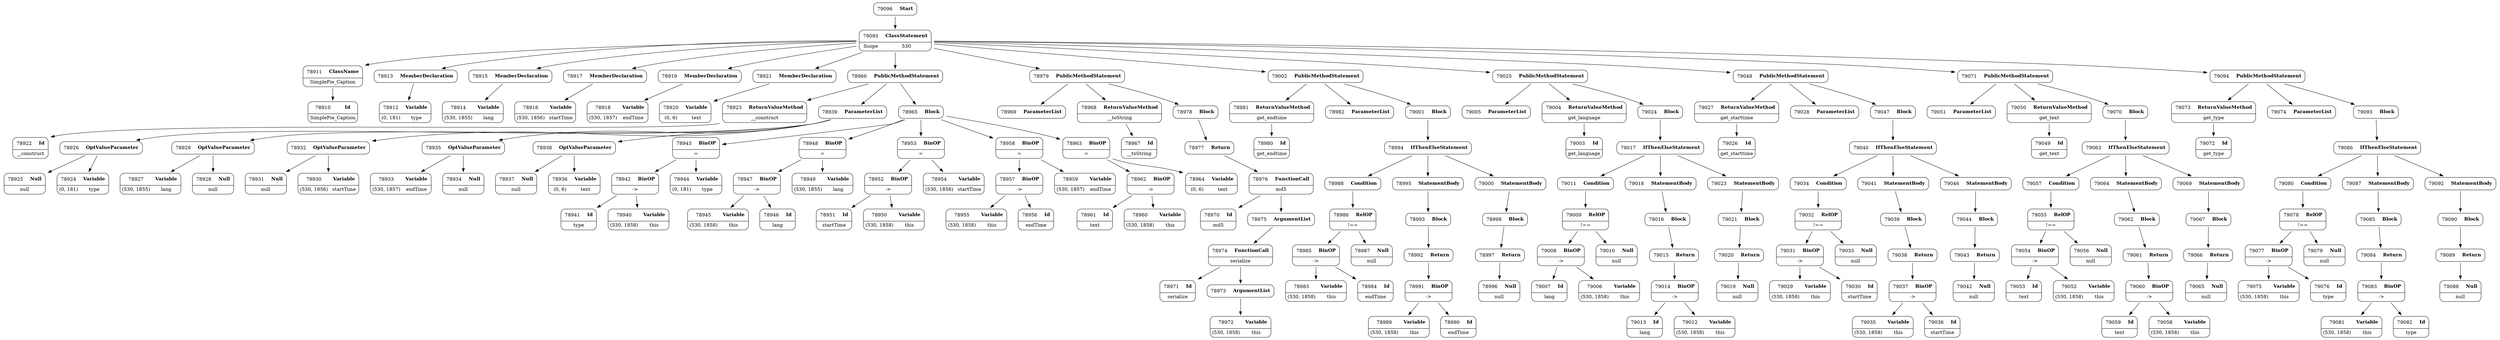 digraph ast {
node [shape=none];
78911 [label=<<TABLE border='1' cellspacing='0' cellpadding='10' style='rounded' ><TR><TD border='0'>78911</TD><TD border='0'><B>ClassName</B></TD></TR><HR/><TR><TD border='0' cellpadding='5' colspan='2'>SimplePie_Caption</TD></TR></TABLE>>];
78911 -> 78910 [weight=2];
78910 [label=<<TABLE border='1' cellspacing='0' cellpadding='10' style='rounded' ><TR><TD border='0'>78910</TD><TD border='0'><B>Id</B></TD></TR><HR/><TR><TD border='0' cellpadding='5' colspan='2'>SimplePie_Caption</TD></TR></TABLE>>];
78913 [label=<<TABLE border='1' cellspacing='0' cellpadding='10' style='rounded' ><TR><TD border='0'>78913</TD><TD border='0'><B>MemberDeclaration</B></TD></TR></TABLE>>];
78913 -> 78912 [weight=2];
78912 [label=<<TABLE border='1' cellspacing='0' cellpadding='10' style='rounded' ><TR><TD border='0'>78912</TD><TD border='0'><B>Variable</B></TD></TR><HR/><TR><TD border='0' cellpadding='5'>(0, 181)</TD><TD border='0' cellpadding='5'>type</TD></TR></TABLE>>];
78915 [label=<<TABLE border='1' cellspacing='0' cellpadding='10' style='rounded' ><TR><TD border='0'>78915</TD><TD border='0'><B>MemberDeclaration</B></TD></TR></TABLE>>];
78915 -> 78914 [weight=2];
78914 [label=<<TABLE border='1' cellspacing='0' cellpadding='10' style='rounded' ><TR><TD border='0'>78914</TD><TD border='0'><B>Variable</B></TD></TR><HR/><TR><TD border='0' cellpadding='5'>(530, 1855)</TD><TD border='0' cellpadding='5'>lang</TD></TR></TABLE>>];
78917 [label=<<TABLE border='1' cellspacing='0' cellpadding='10' style='rounded' ><TR><TD border='0'>78917</TD><TD border='0'><B>MemberDeclaration</B></TD></TR></TABLE>>];
78917 -> 78916 [weight=2];
78916 [label=<<TABLE border='1' cellspacing='0' cellpadding='10' style='rounded' ><TR><TD border='0'>78916</TD><TD border='0'><B>Variable</B></TD></TR><HR/><TR><TD border='0' cellpadding='5'>(530, 1856)</TD><TD border='0' cellpadding='5'>startTime</TD></TR></TABLE>>];
78919 [label=<<TABLE border='1' cellspacing='0' cellpadding='10' style='rounded' ><TR><TD border='0'>78919</TD><TD border='0'><B>MemberDeclaration</B></TD></TR></TABLE>>];
78919 -> 78918 [weight=2];
78918 [label=<<TABLE border='1' cellspacing='0' cellpadding='10' style='rounded' ><TR><TD border='0'>78918</TD><TD border='0'><B>Variable</B></TD></TR><HR/><TR><TD border='0' cellpadding='5'>(530, 1857)</TD><TD border='0' cellpadding='5'>endTime</TD></TR></TABLE>>];
78921 [label=<<TABLE border='1' cellspacing='0' cellpadding='10' style='rounded' ><TR><TD border='0'>78921</TD><TD border='0'><B>MemberDeclaration</B></TD></TR></TABLE>>];
78921 -> 78920 [weight=2];
78920 [label=<<TABLE border='1' cellspacing='0' cellpadding='10' style='rounded' ><TR><TD border='0'>78920</TD><TD border='0'><B>Variable</B></TD></TR><HR/><TR><TD border='0' cellpadding='5'>(0, 6)</TD><TD border='0' cellpadding='5'>text</TD></TR></TABLE>>];
78923 [label=<<TABLE border='1' cellspacing='0' cellpadding='10' style='rounded' ><TR><TD border='0'>78923</TD><TD border='0'><B>ReturnValueMethod</B></TD></TR><HR/><TR><TD border='0' cellpadding='5' colspan='2'>__construct</TD></TR></TABLE>>];
78923 -> 78922 [weight=2];
78922 [label=<<TABLE border='1' cellspacing='0' cellpadding='10' style='rounded' ><TR><TD border='0'>78922</TD><TD border='0'><B>Id</B></TD></TR><HR/><TR><TD border='0' cellpadding='5' colspan='2'>__construct</TD></TR></TABLE>>];
78925 [label=<<TABLE border='1' cellspacing='0' cellpadding='10' style='rounded' ><TR><TD border='0'>78925</TD><TD border='0'><B>Null</B></TD></TR><HR/><TR><TD border='0' cellpadding='5' colspan='2'>null</TD></TR></TABLE>>];
78924 [label=<<TABLE border='1' cellspacing='0' cellpadding='10' style='rounded' ><TR><TD border='0'>78924</TD><TD border='0'><B>Variable</B></TD></TR><HR/><TR><TD border='0' cellpadding='5'>(0, 181)</TD><TD border='0' cellpadding='5'>type</TD></TR></TABLE>>];
78927 [label=<<TABLE border='1' cellspacing='0' cellpadding='10' style='rounded' ><TR><TD border='0'>78927</TD><TD border='0'><B>Variable</B></TD></TR><HR/><TR><TD border='0' cellpadding='5'>(530, 1855)</TD><TD border='0' cellpadding='5'>lang</TD></TR></TABLE>>];
78926 [label=<<TABLE border='1' cellspacing='0' cellpadding='10' style='rounded' ><TR><TD border='0'>78926</TD><TD border='0'><B>OptValueParameter</B></TD></TR></TABLE>>];
78926 -> 78924 [weight=2];
78926 -> 78925 [weight=2];
78929 [label=<<TABLE border='1' cellspacing='0' cellpadding='10' style='rounded' ><TR><TD border='0'>78929</TD><TD border='0'><B>OptValueParameter</B></TD></TR></TABLE>>];
78929 -> 78927 [weight=2];
78929 -> 78928 [weight=2];
78928 [label=<<TABLE border='1' cellspacing='0' cellpadding='10' style='rounded' ><TR><TD border='0'>78928</TD><TD border='0'><B>Null</B></TD></TR><HR/><TR><TD border='0' cellpadding='5' colspan='2'>null</TD></TR></TABLE>>];
78931 [label=<<TABLE border='1' cellspacing='0' cellpadding='10' style='rounded' ><TR><TD border='0'>78931</TD><TD border='0'><B>Null</B></TD></TR><HR/><TR><TD border='0' cellpadding='5' colspan='2'>null</TD></TR></TABLE>>];
78930 [label=<<TABLE border='1' cellspacing='0' cellpadding='10' style='rounded' ><TR><TD border='0'>78930</TD><TD border='0'><B>Variable</B></TD></TR><HR/><TR><TD border='0' cellpadding='5'>(530, 1856)</TD><TD border='0' cellpadding='5'>startTime</TD></TR></TABLE>>];
78933 [label=<<TABLE border='1' cellspacing='0' cellpadding='10' style='rounded' ><TR><TD border='0'>78933</TD><TD border='0'><B>Variable</B></TD></TR><HR/><TR><TD border='0' cellpadding='5'>(530, 1857)</TD><TD border='0' cellpadding='5'>endTime</TD></TR></TABLE>>];
78932 [label=<<TABLE border='1' cellspacing='0' cellpadding='10' style='rounded' ><TR><TD border='0'>78932</TD><TD border='0'><B>OptValueParameter</B></TD></TR></TABLE>>];
78932 -> 78930 [weight=2];
78932 -> 78931 [weight=2];
78935 [label=<<TABLE border='1' cellspacing='0' cellpadding='10' style='rounded' ><TR><TD border='0'>78935</TD><TD border='0'><B>OptValueParameter</B></TD></TR></TABLE>>];
78935 -> 78933 [weight=2];
78935 -> 78934 [weight=2];
78934 [label=<<TABLE border='1' cellspacing='0' cellpadding='10' style='rounded' ><TR><TD border='0'>78934</TD><TD border='0'><B>Null</B></TD></TR><HR/><TR><TD border='0' cellpadding='5' colspan='2'>null</TD></TR></TABLE>>];
78937 [label=<<TABLE border='1' cellspacing='0' cellpadding='10' style='rounded' ><TR><TD border='0'>78937</TD><TD border='0'><B>Null</B></TD></TR><HR/><TR><TD border='0' cellpadding='5' colspan='2'>null</TD></TR></TABLE>>];
78936 [label=<<TABLE border='1' cellspacing='0' cellpadding='10' style='rounded' ><TR><TD border='0'>78936</TD><TD border='0'><B>Variable</B></TD></TR><HR/><TR><TD border='0' cellpadding='5'>(0, 6)</TD><TD border='0' cellpadding='5'>text</TD></TR></TABLE>>];
78939 [label=<<TABLE border='1' cellspacing='0' cellpadding='10' style='rounded' ><TR><TD border='0'>78939</TD><TD border='0'><B>ParameterList</B></TD></TR></TABLE>>];
78939 -> 78926 [weight=2];
78939 -> 78929 [weight=2];
78939 -> 78932 [weight=2];
78939 -> 78935 [weight=2];
78939 -> 78938 [weight=2];
78938 [label=<<TABLE border='1' cellspacing='0' cellpadding='10' style='rounded' ><TR><TD border='0'>78938</TD><TD border='0'><B>OptValueParameter</B></TD></TR></TABLE>>];
78938 -> 78936 [weight=2];
78938 -> 78937 [weight=2];
78941 [label=<<TABLE border='1' cellspacing='0' cellpadding='10' style='rounded' ><TR><TD border='0'>78941</TD><TD border='0'><B>Id</B></TD></TR><HR/><TR><TD border='0' cellpadding='5' colspan='2'>type</TD></TR></TABLE>>];
78940 [label=<<TABLE border='1' cellspacing='0' cellpadding='10' style='rounded' ><TR><TD border='0'>78940</TD><TD border='0'><B>Variable</B></TD></TR><HR/><TR><TD border='0' cellpadding='5'>(530, 1858)</TD><TD border='0' cellpadding='5'>this</TD></TR></TABLE>>];
78943 [label=<<TABLE border='1' cellspacing='0' cellpadding='10' style='rounded' ><TR><TD border='0'>78943</TD><TD border='0'><B>BinOP</B></TD></TR><HR/><TR><TD border='0' cellpadding='5' colspan='2'>=</TD></TR></TABLE>>];
78943 -> 78942 [weight=2];
78943 -> 78944 [weight=2];
78942 [label=<<TABLE border='1' cellspacing='0' cellpadding='10' style='rounded' ><TR><TD border='0'>78942</TD><TD border='0'><B>BinOP</B></TD></TR><HR/><TR><TD border='0' cellpadding='5' colspan='2'>-&gt;</TD></TR></TABLE>>];
78942 -> 78940 [weight=2];
78942 -> 78941 [weight=2];
78945 [label=<<TABLE border='1' cellspacing='0' cellpadding='10' style='rounded' ><TR><TD border='0'>78945</TD><TD border='0'><B>Variable</B></TD></TR><HR/><TR><TD border='0' cellpadding='5'>(530, 1858)</TD><TD border='0' cellpadding='5'>this</TD></TR></TABLE>>];
78944 [label=<<TABLE border='1' cellspacing='0' cellpadding='10' style='rounded' ><TR><TD border='0'>78944</TD><TD border='0'><B>Variable</B></TD></TR><HR/><TR><TD border='0' cellpadding='5'>(0, 181)</TD><TD border='0' cellpadding='5'>type</TD></TR></TABLE>>];
78947 [label=<<TABLE border='1' cellspacing='0' cellpadding='10' style='rounded' ><TR><TD border='0'>78947</TD><TD border='0'><B>BinOP</B></TD></TR><HR/><TR><TD border='0' cellpadding='5' colspan='2'>-&gt;</TD></TR></TABLE>>];
78947 -> 78945 [weight=2];
78947 -> 78946 [weight=2];
78946 [label=<<TABLE border='1' cellspacing='0' cellpadding='10' style='rounded' ><TR><TD border='0'>78946</TD><TD border='0'><B>Id</B></TD></TR><HR/><TR><TD border='0' cellpadding='5' colspan='2'>lang</TD></TR></TABLE>>];
78949 [label=<<TABLE border='1' cellspacing='0' cellpadding='10' style='rounded' ><TR><TD border='0'>78949</TD><TD border='0'><B>Variable</B></TD></TR><HR/><TR><TD border='0' cellpadding='5'>(530, 1855)</TD><TD border='0' cellpadding='5'>lang</TD></TR></TABLE>>];
78948 [label=<<TABLE border='1' cellspacing='0' cellpadding='10' style='rounded' ><TR><TD border='0'>78948</TD><TD border='0'><B>BinOP</B></TD></TR><HR/><TR><TD border='0' cellpadding='5' colspan='2'>=</TD></TR></TABLE>>];
78948 -> 78947 [weight=2];
78948 -> 78949 [weight=2];
78951 [label=<<TABLE border='1' cellspacing='0' cellpadding='10' style='rounded' ><TR><TD border='0'>78951</TD><TD border='0'><B>Id</B></TD></TR><HR/><TR><TD border='0' cellpadding='5' colspan='2'>startTime</TD></TR></TABLE>>];
78950 [label=<<TABLE border='1' cellspacing='0' cellpadding='10' style='rounded' ><TR><TD border='0'>78950</TD><TD border='0'><B>Variable</B></TD></TR><HR/><TR><TD border='0' cellpadding='5'>(530, 1858)</TD><TD border='0' cellpadding='5'>this</TD></TR></TABLE>>];
78953 [label=<<TABLE border='1' cellspacing='0' cellpadding='10' style='rounded' ><TR><TD border='0'>78953</TD><TD border='0'><B>BinOP</B></TD></TR><HR/><TR><TD border='0' cellpadding='5' colspan='2'>=</TD></TR></TABLE>>];
78953 -> 78952 [weight=2];
78953 -> 78954 [weight=2];
78952 [label=<<TABLE border='1' cellspacing='0' cellpadding='10' style='rounded' ><TR><TD border='0'>78952</TD><TD border='0'><B>BinOP</B></TD></TR><HR/><TR><TD border='0' cellpadding='5' colspan='2'>-&gt;</TD></TR></TABLE>>];
78952 -> 78950 [weight=2];
78952 -> 78951 [weight=2];
78955 [label=<<TABLE border='1' cellspacing='0' cellpadding='10' style='rounded' ><TR><TD border='0'>78955</TD><TD border='0'><B>Variable</B></TD></TR><HR/><TR><TD border='0' cellpadding='5'>(530, 1858)</TD><TD border='0' cellpadding='5'>this</TD></TR></TABLE>>];
78954 [label=<<TABLE border='1' cellspacing='0' cellpadding='10' style='rounded' ><TR><TD border='0'>78954</TD><TD border='0'><B>Variable</B></TD></TR><HR/><TR><TD border='0' cellpadding='5'>(530, 1856)</TD><TD border='0' cellpadding='5'>startTime</TD></TR></TABLE>>];
78957 [label=<<TABLE border='1' cellspacing='0' cellpadding='10' style='rounded' ><TR><TD border='0'>78957</TD><TD border='0'><B>BinOP</B></TD></TR><HR/><TR><TD border='0' cellpadding='5' colspan='2'>-&gt;</TD></TR></TABLE>>];
78957 -> 78955 [weight=2];
78957 -> 78956 [weight=2];
78956 [label=<<TABLE border='1' cellspacing='0' cellpadding='10' style='rounded' ><TR><TD border='0'>78956</TD><TD border='0'><B>Id</B></TD></TR><HR/><TR><TD border='0' cellpadding='5' colspan='2'>endTime</TD></TR></TABLE>>];
78959 [label=<<TABLE border='1' cellspacing='0' cellpadding='10' style='rounded' ><TR><TD border='0'>78959</TD><TD border='0'><B>Variable</B></TD></TR><HR/><TR><TD border='0' cellpadding='5'>(530, 1857)</TD><TD border='0' cellpadding='5'>endTime</TD></TR></TABLE>>];
78958 [label=<<TABLE border='1' cellspacing='0' cellpadding='10' style='rounded' ><TR><TD border='0'>78958</TD><TD border='0'><B>BinOP</B></TD></TR><HR/><TR><TD border='0' cellpadding='5' colspan='2'>=</TD></TR></TABLE>>];
78958 -> 78957 [weight=2];
78958 -> 78959 [weight=2];
78961 [label=<<TABLE border='1' cellspacing='0' cellpadding='10' style='rounded' ><TR><TD border='0'>78961</TD><TD border='0'><B>Id</B></TD></TR><HR/><TR><TD border='0' cellpadding='5' colspan='2'>text</TD></TR></TABLE>>];
78960 [label=<<TABLE border='1' cellspacing='0' cellpadding='10' style='rounded' ><TR><TD border='0'>78960</TD><TD border='0'><B>Variable</B></TD></TR><HR/><TR><TD border='0' cellpadding='5'>(530, 1858)</TD><TD border='0' cellpadding='5'>this</TD></TR></TABLE>>];
78963 [label=<<TABLE border='1' cellspacing='0' cellpadding='10' style='rounded' ><TR><TD border='0'>78963</TD><TD border='0'><B>BinOP</B></TD></TR><HR/><TR><TD border='0' cellpadding='5' colspan='2'>=</TD></TR></TABLE>>];
78963 -> 78962 [weight=2];
78963 -> 78964 [weight=2];
78962 [label=<<TABLE border='1' cellspacing='0' cellpadding='10' style='rounded' ><TR><TD border='0'>78962</TD><TD border='0'><B>BinOP</B></TD></TR><HR/><TR><TD border='0' cellpadding='5' colspan='2'>-&gt;</TD></TR></TABLE>>];
78962 -> 78960 [weight=2];
78962 -> 78961 [weight=2];
78965 [label=<<TABLE border='1' cellspacing='0' cellpadding='10' style='rounded' ><TR><TD border='0'>78965</TD><TD border='0'><B>Block</B></TD></TR></TABLE>>];
78965 -> 78943 [weight=2];
78965 -> 78948 [weight=2];
78965 -> 78953 [weight=2];
78965 -> 78958 [weight=2];
78965 -> 78963 [weight=2];
78964 [label=<<TABLE border='1' cellspacing='0' cellpadding='10' style='rounded' ><TR><TD border='0'>78964</TD><TD border='0'><B>Variable</B></TD></TR><HR/><TR><TD border='0' cellpadding='5'>(0, 6)</TD><TD border='0' cellpadding='5'>text</TD></TR></TABLE>>];
78967 [label=<<TABLE border='1' cellspacing='0' cellpadding='10' style='rounded' ><TR><TD border='0'>78967</TD><TD border='0'><B>Id</B></TD></TR><HR/><TR><TD border='0' cellpadding='5' colspan='2'>__toString</TD></TR></TABLE>>];
78966 [label=<<TABLE border='1' cellspacing='0' cellpadding='10' style='rounded' ><TR><TD border='0'>78966</TD><TD border='0'><B>PublicMethodStatement</B></TD></TR></TABLE>>];
78966 -> 78923 [weight=2];
78966 -> 78939 [weight=2];
78966 -> 78965 [weight=2];
78969 [label=<<TABLE border='1' cellspacing='0' cellpadding='10' style='rounded' ><TR><TD border='0'>78969</TD><TD border='0'><B>ParameterList</B></TD></TR></TABLE>>];
78968 [label=<<TABLE border='1' cellspacing='0' cellpadding='10' style='rounded' ><TR><TD border='0'>78968</TD><TD border='0'><B>ReturnValueMethod</B></TD></TR><HR/><TR><TD border='0' cellpadding='5' colspan='2'>__toString</TD></TR></TABLE>>];
78968 -> 78967 [weight=2];
78971 [label=<<TABLE border='1' cellspacing='0' cellpadding='10' style='rounded' ><TR><TD border='0'>78971</TD><TD border='0'><B>Id</B></TD></TR><HR/><TR><TD border='0' cellpadding='5' colspan='2'>serialize</TD></TR></TABLE>>];
78970 [label=<<TABLE border='1' cellspacing='0' cellpadding='10' style='rounded' ><TR><TD border='0'>78970</TD><TD border='0'><B>Id</B></TD></TR><HR/><TR><TD border='0' cellpadding='5' colspan='2'>md5</TD></TR></TABLE>>];
78973 [label=<<TABLE border='1' cellspacing='0' cellpadding='10' style='rounded' ><TR><TD border='0'>78973</TD><TD border='0'><B>ArgumentList</B></TD></TR></TABLE>>];
78973 -> 78972 [weight=2];
78972 [label=<<TABLE border='1' cellspacing='0' cellpadding='10' style='rounded' ><TR><TD border='0'>78972</TD><TD border='0'><B>Variable</B></TD></TR><HR/><TR><TD border='0' cellpadding='5'>(530, 1858)</TD><TD border='0' cellpadding='5'>this</TD></TR></TABLE>>];
78975 [label=<<TABLE border='1' cellspacing='0' cellpadding='10' style='rounded' ><TR><TD border='0'>78975</TD><TD border='0'><B>ArgumentList</B></TD></TR></TABLE>>];
78975 -> 78974 [weight=2];
78974 [label=<<TABLE border='1' cellspacing='0' cellpadding='10' style='rounded' ><TR><TD border='0'>78974</TD><TD border='0'><B>FunctionCall</B></TD></TR><HR/><TR><TD border='0' cellpadding='5' colspan='2'>serialize</TD></TR></TABLE>>];
78974 -> 78971 [weight=2];
78974 -> 78973 [weight=2];
78977 [label=<<TABLE border='1' cellspacing='0' cellpadding='10' style='rounded' ><TR><TD border='0'>78977</TD><TD border='0'><B>Return</B></TD></TR></TABLE>>];
78977 -> 78976 [weight=2];
78976 [label=<<TABLE border='1' cellspacing='0' cellpadding='10' style='rounded' ><TR><TD border='0'>78976</TD><TD border='0'><B>FunctionCall</B></TD></TR><HR/><TR><TD border='0' cellpadding='5' colspan='2'>md5</TD></TR></TABLE>>];
78976 -> 78970 [weight=2];
78976 -> 78975 [weight=2];
78979 [label=<<TABLE border='1' cellspacing='0' cellpadding='10' style='rounded' ><TR><TD border='0'>78979</TD><TD border='0'><B>PublicMethodStatement</B></TD></TR></TABLE>>];
78979 -> 78968 [weight=2];
78979 -> 78969 [weight=2];
78979 -> 78978 [weight=2];
78978 [label=<<TABLE border='1' cellspacing='0' cellpadding='10' style='rounded' ><TR><TD border='0'>78978</TD><TD border='0'><B>Block</B></TD></TR></TABLE>>];
78978 -> 78977 [weight=2];
78981 [label=<<TABLE border='1' cellspacing='0' cellpadding='10' style='rounded' ><TR><TD border='0'>78981</TD><TD border='0'><B>ReturnValueMethod</B></TD></TR><HR/><TR><TD border='0' cellpadding='5' colspan='2'>get_endtime</TD></TR></TABLE>>];
78981 -> 78980 [weight=2];
78980 [label=<<TABLE border='1' cellspacing='0' cellpadding='10' style='rounded' ><TR><TD border='0'>78980</TD><TD border='0'><B>Id</B></TD></TR><HR/><TR><TD border='0' cellpadding='5' colspan='2'>get_endtime</TD></TR></TABLE>>];
78983 [label=<<TABLE border='1' cellspacing='0' cellpadding='10' style='rounded' ><TR><TD border='0'>78983</TD><TD border='0'><B>Variable</B></TD></TR><HR/><TR><TD border='0' cellpadding='5'>(530, 1858)</TD><TD border='0' cellpadding='5'>this</TD></TR></TABLE>>];
78982 [label=<<TABLE border='1' cellspacing='0' cellpadding='10' style='rounded' ><TR><TD border='0'>78982</TD><TD border='0'><B>ParameterList</B></TD></TR></TABLE>>];
78985 [label=<<TABLE border='1' cellspacing='0' cellpadding='10' style='rounded' ><TR><TD border='0'>78985</TD><TD border='0'><B>BinOP</B></TD></TR><HR/><TR><TD border='0' cellpadding='5' colspan='2'>-&gt;</TD></TR></TABLE>>];
78985 -> 78983 [weight=2];
78985 -> 78984 [weight=2];
78984 [label=<<TABLE border='1' cellspacing='0' cellpadding='10' style='rounded' ><TR><TD border='0'>78984</TD><TD border='0'><B>Id</B></TD></TR><HR/><TR><TD border='0' cellpadding='5' colspan='2'>endTime</TD></TR></TABLE>>];
78987 [label=<<TABLE border='1' cellspacing='0' cellpadding='10' style='rounded' ><TR><TD border='0'>78987</TD><TD border='0'><B>Null</B></TD></TR><HR/><TR><TD border='0' cellpadding='5' colspan='2'>null</TD></TR></TABLE>>];
78986 [label=<<TABLE border='1' cellspacing='0' cellpadding='10' style='rounded' ><TR><TD border='0'>78986</TD><TD border='0'><B>RelOP</B></TD></TR><HR/><TR><TD border='0' cellpadding='5' colspan='2'>!==</TD></TR></TABLE>>];
78986 -> 78985 [weight=2];
78986 -> 78987 [weight=2];
78989 [label=<<TABLE border='1' cellspacing='0' cellpadding='10' style='rounded' ><TR><TD border='0'>78989</TD><TD border='0'><B>Variable</B></TD></TR><HR/><TR><TD border='0' cellpadding='5'>(530, 1858)</TD><TD border='0' cellpadding='5'>this</TD></TR></TABLE>>];
78988 [label=<<TABLE border='1' cellspacing='0' cellpadding='10' style='rounded' ><TR><TD border='0'>78988</TD><TD border='0'><B>Condition</B></TD></TR></TABLE>>];
78988 -> 78986 [weight=2];
78991 [label=<<TABLE border='1' cellspacing='0' cellpadding='10' style='rounded' ><TR><TD border='0'>78991</TD><TD border='0'><B>BinOP</B></TD></TR><HR/><TR><TD border='0' cellpadding='5' colspan='2'>-&gt;</TD></TR></TABLE>>];
78991 -> 78989 [weight=2];
78991 -> 78990 [weight=2];
78990 [label=<<TABLE border='1' cellspacing='0' cellpadding='10' style='rounded' ><TR><TD border='0'>78990</TD><TD border='0'><B>Id</B></TD></TR><HR/><TR><TD border='0' cellpadding='5' colspan='2'>endTime</TD></TR></TABLE>>];
78993 [label=<<TABLE border='1' cellspacing='0' cellpadding='10' style='rounded' ><TR><TD border='0'>78993</TD><TD border='0'><B>Block</B></TD></TR></TABLE>>];
78993 -> 78992 [weight=2];
78992 [label=<<TABLE border='1' cellspacing='0' cellpadding='10' style='rounded' ><TR><TD border='0'>78992</TD><TD border='0'><B>Return</B></TD></TR></TABLE>>];
78992 -> 78991 [weight=2];
78995 [label=<<TABLE border='1' cellspacing='0' cellpadding='10' style='rounded' ><TR><TD border='0'>78995</TD><TD border='0'><B>StatementBody</B></TD></TR></TABLE>>];
78995 -> 78993 [weight=2];
78994 [label=<<TABLE border='1' cellspacing='0' cellpadding='10' style='rounded' ><TR><TD border='0'>78994</TD><TD border='0'><B>IfThenElseStatement</B></TD></TR></TABLE>>];
78994 -> 78988 [weight=2];
78994 -> 78995 [weight=2];
78994 -> 79000 [weight=2];
78997 [label=<<TABLE border='1' cellspacing='0' cellpadding='10' style='rounded' ><TR><TD border='0'>78997</TD><TD border='0'><B>Return</B></TD></TR></TABLE>>];
78997 -> 78996 [weight=2];
78996 [label=<<TABLE border='1' cellspacing='0' cellpadding='10' style='rounded' ><TR><TD border='0'>78996</TD><TD border='0'><B>Null</B></TD></TR><HR/><TR><TD border='0' cellpadding='5' colspan='2'>null</TD></TR></TABLE>>];
78998 [label=<<TABLE border='1' cellspacing='0' cellpadding='10' style='rounded' ><TR><TD border='0'>78998</TD><TD border='0'><B>Block</B></TD></TR></TABLE>>];
78998 -> 78997 [weight=2];
79001 [label=<<TABLE border='1' cellspacing='0' cellpadding='10' style='rounded' ><TR><TD border='0'>79001</TD><TD border='0'><B>Block</B></TD></TR></TABLE>>];
79001 -> 78994 [weight=2];
79000 [label=<<TABLE border='1' cellspacing='0' cellpadding='10' style='rounded' ><TR><TD border='0'>79000</TD><TD border='0'><B>StatementBody</B></TD></TR></TABLE>>];
79000 -> 78998 [weight=2];
79003 [label=<<TABLE border='1' cellspacing='0' cellpadding='10' style='rounded' ><TR><TD border='0'>79003</TD><TD border='0'><B>Id</B></TD></TR><HR/><TR><TD border='0' cellpadding='5' colspan='2'>get_language</TD></TR></TABLE>>];
79002 [label=<<TABLE border='1' cellspacing='0' cellpadding='10' style='rounded' ><TR><TD border='0'>79002</TD><TD border='0'><B>PublicMethodStatement</B></TD></TR></TABLE>>];
79002 -> 78981 [weight=2];
79002 -> 78982 [weight=2];
79002 -> 79001 [weight=2];
79005 [label=<<TABLE border='1' cellspacing='0' cellpadding='10' style='rounded' ><TR><TD border='0'>79005</TD><TD border='0'><B>ParameterList</B></TD></TR></TABLE>>];
79004 [label=<<TABLE border='1' cellspacing='0' cellpadding='10' style='rounded' ><TR><TD border='0'>79004</TD><TD border='0'><B>ReturnValueMethod</B></TD></TR><HR/><TR><TD border='0' cellpadding='5' colspan='2'>get_language</TD></TR></TABLE>>];
79004 -> 79003 [weight=2];
79007 [label=<<TABLE border='1' cellspacing='0' cellpadding='10' style='rounded' ><TR><TD border='0'>79007</TD><TD border='0'><B>Id</B></TD></TR><HR/><TR><TD border='0' cellpadding='5' colspan='2'>lang</TD></TR></TABLE>>];
79006 [label=<<TABLE border='1' cellspacing='0' cellpadding='10' style='rounded' ><TR><TD border='0'>79006</TD><TD border='0'><B>Variable</B></TD></TR><HR/><TR><TD border='0' cellpadding='5'>(530, 1858)</TD><TD border='0' cellpadding='5'>this</TD></TR></TABLE>>];
79009 [label=<<TABLE border='1' cellspacing='0' cellpadding='10' style='rounded' ><TR><TD border='0'>79009</TD><TD border='0'><B>RelOP</B></TD></TR><HR/><TR><TD border='0' cellpadding='5' colspan='2'>!==</TD></TR></TABLE>>];
79009 -> 79008 [weight=2];
79009 -> 79010 [weight=2];
79008 [label=<<TABLE border='1' cellspacing='0' cellpadding='10' style='rounded' ><TR><TD border='0'>79008</TD><TD border='0'><B>BinOP</B></TD></TR><HR/><TR><TD border='0' cellpadding='5' colspan='2'>-&gt;</TD></TR></TABLE>>];
79008 -> 79006 [weight=2];
79008 -> 79007 [weight=2];
79011 [label=<<TABLE border='1' cellspacing='0' cellpadding='10' style='rounded' ><TR><TD border='0'>79011</TD><TD border='0'><B>Condition</B></TD></TR></TABLE>>];
79011 -> 79009 [weight=2];
79010 [label=<<TABLE border='1' cellspacing='0' cellpadding='10' style='rounded' ><TR><TD border='0'>79010</TD><TD border='0'><B>Null</B></TD></TR><HR/><TR><TD border='0' cellpadding='5' colspan='2'>null</TD></TR></TABLE>>];
79013 [label=<<TABLE border='1' cellspacing='0' cellpadding='10' style='rounded' ><TR><TD border='0'>79013</TD><TD border='0'><B>Id</B></TD></TR><HR/><TR><TD border='0' cellpadding='5' colspan='2'>lang</TD></TR></TABLE>>];
79012 [label=<<TABLE border='1' cellspacing='0' cellpadding='10' style='rounded' ><TR><TD border='0'>79012</TD><TD border='0'><B>Variable</B></TD></TR><HR/><TR><TD border='0' cellpadding='5'>(530, 1858)</TD><TD border='0' cellpadding='5'>this</TD></TR></TABLE>>];
79015 [label=<<TABLE border='1' cellspacing='0' cellpadding='10' style='rounded' ><TR><TD border='0'>79015</TD><TD border='0'><B>Return</B></TD></TR></TABLE>>];
79015 -> 79014 [weight=2];
79014 [label=<<TABLE border='1' cellspacing='0' cellpadding='10' style='rounded' ><TR><TD border='0'>79014</TD><TD border='0'><B>BinOP</B></TD></TR><HR/><TR><TD border='0' cellpadding='5' colspan='2'>-&gt;</TD></TR></TABLE>>];
79014 -> 79012 [weight=2];
79014 -> 79013 [weight=2];
79017 [label=<<TABLE border='1' cellspacing='0' cellpadding='10' style='rounded' ><TR><TD border='0'>79017</TD><TD border='0'><B>IfThenElseStatement</B></TD></TR></TABLE>>];
79017 -> 79011 [weight=2];
79017 -> 79018 [weight=2];
79017 -> 79023 [weight=2];
79016 [label=<<TABLE border='1' cellspacing='0' cellpadding='10' style='rounded' ><TR><TD border='0'>79016</TD><TD border='0'><B>Block</B></TD></TR></TABLE>>];
79016 -> 79015 [weight=2];
79019 [label=<<TABLE border='1' cellspacing='0' cellpadding='10' style='rounded' ><TR><TD border='0'>79019</TD><TD border='0'><B>Null</B></TD></TR><HR/><TR><TD border='0' cellpadding='5' colspan='2'>null</TD></TR></TABLE>>];
79018 [label=<<TABLE border='1' cellspacing='0' cellpadding='10' style='rounded' ><TR><TD border='0'>79018</TD><TD border='0'><B>StatementBody</B></TD></TR></TABLE>>];
79018 -> 79016 [weight=2];
79021 [label=<<TABLE border='1' cellspacing='0' cellpadding='10' style='rounded' ><TR><TD border='0'>79021</TD><TD border='0'><B>Block</B></TD></TR></TABLE>>];
79021 -> 79020 [weight=2];
79020 [label=<<TABLE border='1' cellspacing='0' cellpadding='10' style='rounded' ><TR><TD border='0'>79020</TD><TD border='0'><B>Return</B></TD></TR></TABLE>>];
79020 -> 79019 [weight=2];
79023 [label=<<TABLE border='1' cellspacing='0' cellpadding='10' style='rounded' ><TR><TD border='0'>79023</TD><TD border='0'><B>StatementBody</B></TD></TR></TABLE>>];
79023 -> 79021 [weight=2];
79025 [label=<<TABLE border='1' cellspacing='0' cellpadding='10' style='rounded' ><TR><TD border='0'>79025</TD><TD border='0'><B>PublicMethodStatement</B></TD></TR></TABLE>>];
79025 -> 79004 [weight=2];
79025 -> 79005 [weight=2];
79025 -> 79024 [weight=2];
79024 [label=<<TABLE border='1' cellspacing='0' cellpadding='10' style='rounded' ><TR><TD border='0'>79024</TD><TD border='0'><B>Block</B></TD></TR></TABLE>>];
79024 -> 79017 [weight=2];
79027 [label=<<TABLE border='1' cellspacing='0' cellpadding='10' style='rounded' ><TR><TD border='0'>79027</TD><TD border='0'><B>ReturnValueMethod</B></TD></TR><HR/><TR><TD border='0' cellpadding='5' colspan='2'>get_starttime</TD></TR></TABLE>>];
79027 -> 79026 [weight=2];
79026 [label=<<TABLE border='1' cellspacing='0' cellpadding='10' style='rounded' ><TR><TD border='0'>79026</TD><TD border='0'><B>Id</B></TD></TR><HR/><TR><TD border='0' cellpadding='5' colspan='2'>get_starttime</TD></TR></TABLE>>];
79029 [label=<<TABLE border='1' cellspacing='0' cellpadding='10' style='rounded' ><TR><TD border='0'>79029</TD><TD border='0'><B>Variable</B></TD></TR><HR/><TR><TD border='0' cellpadding='5'>(530, 1858)</TD><TD border='0' cellpadding='5'>this</TD></TR></TABLE>>];
79028 [label=<<TABLE border='1' cellspacing='0' cellpadding='10' style='rounded' ><TR><TD border='0'>79028</TD><TD border='0'><B>ParameterList</B></TD></TR></TABLE>>];
79031 [label=<<TABLE border='1' cellspacing='0' cellpadding='10' style='rounded' ><TR><TD border='0'>79031</TD><TD border='0'><B>BinOP</B></TD></TR><HR/><TR><TD border='0' cellpadding='5' colspan='2'>-&gt;</TD></TR></TABLE>>];
79031 -> 79029 [weight=2];
79031 -> 79030 [weight=2];
79030 [label=<<TABLE border='1' cellspacing='0' cellpadding='10' style='rounded' ><TR><TD border='0'>79030</TD><TD border='0'><B>Id</B></TD></TR><HR/><TR><TD border='0' cellpadding='5' colspan='2'>startTime</TD></TR></TABLE>>];
79033 [label=<<TABLE border='1' cellspacing='0' cellpadding='10' style='rounded' ><TR><TD border='0'>79033</TD><TD border='0'><B>Null</B></TD></TR><HR/><TR><TD border='0' cellpadding='5' colspan='2'>null</TD></TR></TABLE>>];
79032 [label=<<TABLE border='1' cellspacing='0' cellpadding='10' style='rounded' ><TR><TD border='0'>79032</TD><TD border='0'><B>RelOP</B></TD></TR><HR/><TR><TD border='0' cellpadding='5' colspan='2'>!==</TD></TR></TABLE>>];
79032 -> 79031 [weight=2];
79032 -> 79033 [weight=2];
79035 [label=<<TABLE border='1' cellspacing='0' cellpadding='10' style='rounded' ><TR><TD border='0'>79035</TD><TD border='0'><B>Variable</B></TD></TR><HR/><TR><TD border='0' cellpadding='5'>(530, 1858)</TD><TD border='0' cellpadding='5'>this</TD></TR></TABLE>>];
79034 [label=<<TABLE border='1' cellspacing='0' cellpadding='10' style='rounded' ><TR><TD border='0'>79034</TD><TD border='0'><B>Condition</B></TD></TR></TABLE>>];
79034 -> 79032 [weight=2];
79037 [label=<<TABLE border='1' cellspacing='0' cellpadding='10' style='rounded' ><TR><TD border='0'>79037</TD><TD border='0'><B>BinOP</B></TD></TR><HR/><TR><TD border='0' cellpadding='5' colspan='2'>-&gt;</TD></TR></TABLE>>];
79037 -> 79035 [weight=2];
79037 -> 79036 [weight=2];
79036 [label=<<TABLE border='1' cellspacing='0' cellpadding='10' style='rounded' ><TR><TD border='0'>79036</TD><TD border='0'><B>Id</B></TD></TR><HR/><TR><TD border='0' cellpadding='5' colspan='2'>startTime</TD></TR></TABLE>>];
79039 [label=<<TABLE border='1' cellspacing='0' cellpadding='10' style='rounded' ><TR><TD border='0'>79039</TD><TD border='0'><B>Block</B></TD></TR></TABLE>>];
79039 -> 79038 [weight=2];
79038 [label=<<TABLE border='1' cellspacing='0' cellpadding='10' style='rounded' ><TR><TD border='0'>79038</TD><TD border='0'><B>Return</B></TD></TR></TABLE>>];
79038 -> 79037 [weight=2];
79041 [label=<<TABLE border='1' cellspacing='0' cellpadding='10' style='rounded' ><TR><TD border='0'>79041</TD><TD border='0'><B>StatementBody</B></TD></TR></TABLE>>];
79041 -> 79039 [weight=2];
79040 [label=<<TABLE border='1' cellspacing='0' cellpadding='10' style='rounded' ><TR><TD border='0'>79040</TD><TD border='0'><B>IfThenElseStatement</B></TD></TR></TABLE>>];
79040 -> 79034 [weight=2];
79040 -> 79041 [weight=2];
79040 -> 79046 [weight=2];
79043 [label=<<TABLE border='1' cellspacing='0' cellpadding='10' style='rounded' ><TR><TD border='0'>79043</TD><TD border='0'><B>Return</B></TD></TR></TABLE>>];
79043 -> 79042 [weight=2];
79042 [label=<<TABLE border='1' cellspacing='0' cellpadding='10' style='rounded' ><TR><TD border='0'>79042</TD><TD border='0'><B>Null</B></TD></TR><HR/><TR><TD border='0' cellpadding='5' colspan='2'>null</TD></TR></TABLE>>];
79044 [label=<<TABLE border='1' cellspacing='0' cellpadding='10' style='rounded' ><TR><TD border='0'>79044</TD><TD border='0'><B>Block</B></TD></TR></TABLE>>];
79044 -> 79043 [weight=2];
79047 [label=<<TABLE border='1' cellspacing='0' cellpadding='10' style='rounded' ><TR><TD border='0'>79047</TD><TD border='0'><B>Block</B></TD></TR></TABLE>>];
79047 -> 79040 [weight=2];
79046 [label=<<TABLE border='1' cellspacing='0' cellpadding='10' style='rounded' ><TR><TD border='0'>79046</TD><TD border='0'><B>StatementBody</B></TD></TR></TABLE>>];
79046 -> 79044 [weight=2];
79049 [label=<<TABLE border='1' cellspacing='0' cellpadding='10' style='rounded' ><TR><TD border='0'>79049</TD><TD border='0'><B>Id</B></TD></TR><HR/><TR><TD border='0' cellpadding='5' colspan='2'>get_text</TD></TR></TABLE>>];
79048 [label=<<TABLE border='1' cellspacing='0' cellpadding='10' style='rounded' ><TR><TD border='0'>79048</TD><TD border='0'><B>PublicMethodStatement</B></TD></TR></TABLE>>];
79048 -> 79027 [weight=2];
79048 -> 79028 [weight=2];
79048 -> 79047 [weight=2];
79051 [label=<<TABLE border='1' cellspacing='0' cellpadding='10' style='rounded' ><TR><TD border='0'>79051</TD><TD border='0'><B>ParameterList</B></TD></TR></TABLE>>];
79050 [label=<<TABLE border='1' cellspacing='0' cellpadding='10' style='rounded' ><TR><TD border='0'>79050</TD><TD border='0'><B>ReturnValueMethod</B></TD></TR><HR/><TR><TD border='0' cellpadding='5' colspan='2'>get_text</TD></TR></TABLE>>];
79050 -> 79049 [weight=2];
79053 [label=<<TABLE border='1' cellspacing='0' cellpadding='10' style='rounded' ><TR><TD border='0'>79053</TD><TD border='0'><B>Id</B></TD></TR><HR/><TR><TD border='0' cellpadding='5' colspan='2'>text</TD></TR></TABLE>>];
79052 [label=<<TABLE border='1' cellspacing='0' cellpadding='10' style='rounded' ><TR><TD border='0'>79052</TD><TD border='0'><B>Variable</B></TD></TR><HR/><TR><TD border='0' cellpadding='5'>(530, 1858)</TD><TD border='0' cellpadding='5'>this</TD></TR></TABLE>>];
79055 [label=<<TABLE border='1' cellspacing='0' cellpadding='10' style='rounded' ><TR><TD border='0'>79055</TD><TD border='0'><B>RelOP</B></TD></TR><HR/><TR><TD border='0' cellpadding='5' colspan='2'>!==</TD></TR></TABLE>>];
79055 -> 79054 [weight=2];
79055 -> 79056 [weight=2];
79054 [label=<<TABLE border='1' cellspacing='0' cellpadding='10' style='rounded' ><TR><TD border='0'>79054</TD><TD border='0'><B>BinOP</B></TD></TR><HR/><TR><TD border='0' cellpadding='5' colspan='2'>-&gt;</TD></TR></TABLE>>];
79054 -> 79052 [weight=2];
79054 -> 79053 [weight=2];
79057 [label=<<TABLE border='1' cellspacing='0' cellpadding='10' style='rounded' ><TR><TD border='0'>79057</TD><TD border='0'><B>Condition</B></TD></TR></TABLE>>];
79057 -> 79055 [weight=2];
79056 [label=<<TABLE border='1' cellspacing='0' cellpadding='10' style='rounded' ><TR><TD border='0'>79056</TD><TD border='0'><B>Null</B></TD></TR><HR/><TR><TD border='0' cellpadding='5' colspan='2'>null</TD></TR></TABLE>>];
79059 [label=<<TABLE border='1' cellspacing='0' cellpadding='10' style='rounded' ><TR><TD border='0'>79059</TD><TD border='0'><B>Id</B></TD></TR><HR/><TR><TD border='0' cellpadding='5' colspan='2'>text</TD></TR></TABLE>>];
79058 [label=<<TABLE border='1' cellspacing='0' cellpadding='10' style='rounded' ><TR><TD border='0'>79058</TD><TD border='0'><B>Variable</B></TD></TR><HR/><TR><TD border='0' cellpadding='5'>(530, 1858)</TD><TD border='0' cellpadding='5'>this</TD></TR></TABLE>>];
79061 [label=<<TABLE border='1' cellspacing='0' cellpadding='10' style='rounded' ><TR><TD border='0'>79061</TD><TD border='0'><B>Return</B></TD></TR></TABLE>>];
79061 -> 79060 [weight=2];
79060 [label=<<TABLE border='1' cellspacing='0' cellpadding='10' style='rounded' ><TR><TD border='0'>79060</TD><TD border='0'><B>BinOP</B></TD></TR><HR/><TR><TD border='0' cellpadding='5' colspan='2'>-&gt;</TD></TR></TABLE>>];
79060 -> 79058 [weight=2];
79060 -> 79059 [weight=2];
79063 [label=<<TABLE border='1' cellspacing='0' cellpadding='10' style='rounded' ><TR><TD border='0'>79063</TD><TD border='0'><B>IfThenElseStatement</B></TD></TR></TABLE>>];
79063 -> 79057 [weight=2];
79063 -> 79064 [weight=2];
79063 -> 79069 [weight=2];
79062 [label=<<TABLE border='1' cellspacing='0' cellpadding='10' style='rounded' ><TR><TD border='0'>79062</TD><TD border='0'><B>Block</B></TD></TR></TABLE>>];
79062 -> 79061 [weight=2];
79065 [label=<<TABLE border='1' cellspacing='0' cellpadding='10' style='rounded' ><TR><TD border='0'>79065</TD><TD border='0'><B>Null</B></TD></TR><HR/><TR><TD border='0' cellpadding='5' colspan='2'>null</TD></TR></TABLE>>];
79064 [label=<<TABLE border='1' cellspacing='0' cellpadding='10' style='rounded' ><TR><TD border='0'>79064</TD><TD border='0'><B>StatementBody</B></TD></TR></TABLE>>];
79064 -> 79062 [weight=2];
79067 [label=<<TABLE border='1' cellspacing='0' cellpadding='10' style='rounded' ><TR><TD border='0'>79067</TD><TD border='0'><B>Block</B></TD></TR></TABLE>>];
79067 -> 79066 [weight=2];
79066 [label=<<TABLE border='1' cellspacing='0' cellpadding='10' style='rounded' ><TR><TD border='0'>79066</TD><TD border='0'><B>Return</B></TD></TR></TABLE>>];
79066 -> 79065 [weight=2];
79069 [label=<<TABLE border='1' cellspacing='0' cellpadding='10' style='rounded' ><TR><TD border='0'>79069</TD><TD border='0'><B>StatementBody</B></TD></TR></TABLE>>];
79069 -> 79067 [weight=2];
79071 [label=<<TABLE border='1' cellspacing='0' cellpadding='10' style='rounded' ><TR><TD border='0'>79071</TD><TD border='0'><B>PublicMethodStatement</B></TD></TR></TABLE>>];
79071 -> 79050 [weight=2];
79071 -> 79051 [weight=2];
79071 -> 79070 [weight=2];
79070 [label=<<TABLE border='1' cellspacing='0' cellpadding='10' style='rounded' ><TR><TD border='0'>79070</TD><TD border='0'><B>Block</B></TD></TR></TABLE>>];
79070 -> 79063 [weight=2];
79073 [label=<<TABLE border='1' cellspacing='0' cellpadding='10' style='rounded' ><TR><TD border='0'>79073</TD><TD border='0'><B>ReturnValueMethod</B></TD></TR><HR/><TR><TD border='0' cellpadding='5' colspan='2'>get_type</TD></TR></TABLE>>];
79073 -> 79072 [weight=2];
79072 [label=<<TABLE border='1' cellspacing='0' cellpadding='10' style='rounded' ><TR><TD border='0'>79072</TD><TD border='0'><B>Id</B></TD></TR><HR/><TR><TD border='0' cellpadding='5' colspan='2'>get_type</TD></TR></TABLE>>];
79075 [label=<<TABLE border='1' cellspacing='0' cellpadding='10' style='rounded' ><TR><TD border='0'>79075</TD><TD border='0'><B>Variable</B></TD></TR><HR/><TR><TD border='0' cellpadding='5'>(530, 1858)</TD><TD border='0' cellpadding='5'>this</TD></TR></TABLE>>];
79074 [label=<<TABLE border='1' cellspacing='0' cellpadding='10' style='rounded' ><TR><TD border='0'>79074</TD><TD border='0'><B>ParameterList</B></TD></TR></TABLE>>];
79077 [label=<<TABLE border='1' cellspacing='0' cellpadding='10' style='rounded' ><TR><TD border='0'>79077</TD><TD border='0'><B>BinOP</B></TD></TR><HR/><TR><TD border='0' cellpadding='5' colspan='2'>-&gt;</TD></TR></TABLE>>];
79077 -> 79075 [weight=2];
79077 -> 79076 [weight=2];
79076 [label=<<TABLE border='1' cellspacing='0' cellpadding='10' style='rounded' ><TR><TD border='0'>79076</TD><TD border='0'><B>Id</B></TD></TR><HR/><TR><TD border='0' cellpadding='5' colspan='2'>type</TD></TR></TABLE>>];
79079 [label=<<TABLE border='1' cellspacing='0' cellpadding='10' style='rounded' ><TR><TD border='0'>79079</TD><TD border='0'><B>Null</B></TD></TR><HR/><TR><TD border='0' cellpadding='5' colspan='2'>null</TD></TR></TABLE>>];
79078 [label=<<TABLE border='1' cellspacing='0' cellpadding='10' style='rounded' ><TR><TD border='0'>79078</TD><TD border='0'><B>RelOP</B></TD></TR><HR/><TR><TD border='0' cellpadding='5' colspan='2'>!==</TD></TR></TABLE>>];
79078 -> 79077 [weight=2];
79078 -> 79079 [weight=2];
79081 [label=<<TABLE border='1' cellspacing='0' cellpadding='10' style='rounded' ><TR><TD border='0'>79081</TD><TD border='0'><B>Variable</B></TD></TR><HR/><TR><TD border='0' cellpadding='5'>(530, 1858)</TD><TD border='0' cellpadding='5'>this</TD></TR></TABLE>>];
79080 [label=<<TABLE border='1' cellspacing='0' cellpadding='10' style='rounded' ><TR><TD border='0'>79080</TD><TD border='0'><B>Condition</B></TD></TR></TABLE>>];
79080 -> 79078 [weight=2];
79083 [label=<<TABLE border='1' cellspacing='0' cellpadding='10' style='rounded' ><TR><TD border='0'>79083</TD><TD border='0'><B>BinOP</B></TD></TR><HR/><TR><TD border='0' cellpadding='5' colspan='2'>-&gt;</TD></TR></TABLE>>];
79083 -> 79081 [weight=2];
79083 -> 79082 [weight=2];
79082 [label=<<TABLE border='1' cellspacing='0' cellpadding='10' style='rounded' ><TR><TD border='0'>79082</TD><TD border='0'><B>Id</B></TD></TR><HR/><TR><TD border='0' cellpadding='5' colspan='2'>type</TD></TR></TABLE>>];
79085 [label=<<TABLE border='1' cellspacing='0' cellpadding='10' style='rounded' ><TR><TD border='0'>79085</TD><TD border='0'><B>Block</B></TD></TR></TABLE>>];
79085 -> 79084 [weight=2];
79084 [label=<<TABLE border='1' cellspacing='0' cellpadding='10' style='rounded' ><TR><TD border='0'>79084</TD><TD border='0'><B>Return</B></TD></TR></TABLE>>];
79084 -> 79083 [weight=2];
79087 [label=<<TABLE border='1' cellspacing='0' cellpadding='10' style='rounded' ><TR><TD border='0'>79087</TD><TD border='0'><B>StatementBody</B></TD></TR></TABLE>>];
79087 -> 79085 [weight=2];
79086 [label=<<TABLE border='1' cellspacing='0' cellpadding='10' style='rounded' ><TR><TD border='0'>79086</TD><TD border='0'><B>IfThenElseStatement</B></TD></TR></TABLE>>];
79086 -> 79080 [weight=2];
79086 -> 79087 [weight=2];
79086 -> 79092 [weight=2];
79089 [label=<<TABLE border='1' cellspacing='0' cellpadding='10' style='rounded' ><TR><TD border='0'>79089</TD><TD border='0'><B>Return</B></TD></TR></TABLE>>];
79089 -> 79088 [weight=2];
79088 [label=<<TABLE border='1' cellspacing='0' cellpadding='10' style='rounded' ><TR><TD border='0'>79088</TD><TD border='0'><B>Null</B></TD></TR><HR/><TR><TD border='0' cellpadding='5' colspan='2'>null</TD></TR></TABLE>>];
79090 [label=<<TABLE border='1' cellspacing='0' cellpadding='10' style='rounded' ><TR><TD border='0'>79090</TD><TD border='0'><B>Block</B></TD></TR></TABLE>>];
79090 -> 79089 [weight=2];
79093 [label=<<TABLE border='1' cellspacing='0' cellpadding='10' style='rounded' ><TR><TD border='0'>79093</TD><TD border='0'><B>Block</B></TD></TR></TABLE>>];
79093 -> 79086 [weight=2];
79092 [label=<<TABLE border='1' cellspacing='0' cellpadding='10' style='rounded' ><TR><TD border='0'>79092</TD><TD border='0'><B>StatementBody</B></TD></TR></TABLE>>];
79092 -> 79090 [weight=2];
79095 [label=<<TABLE border='1' cellspacing='0' cellpadding='10' style='rounded' ><TR><TD border='0'>79095</TD><TD border='0'><B>ClassStatement</B></TD></TR><HR/><TR><TD border='0' cellpadding='5'>Scope</TD><TD border='0' cellpadding='5'>530</TD></TR></TABLE>>];
79095 -> 78911 [weight=2];
79095 -> 78913 [weight=2];
79095 -> 78915 [weight=2];
79095 -> 78917 [weight=2];
79095 -> 78919 [weight=2];
79095 -> 78921 [weight=2];
79095 -> 78966 [weight=2];
79095 -> 78979 [weight=2];
79095 -> 79002 [weight=2];
79095 -> 79025 [weight=2];
79095 -> 79048 [weight=2];
79095 -> 79071 [weight=2];
79095 -> 79094 [weight=2];
79094 [label=<<TABLE border='1' cellspacing='0' cellpadding='10' style='rounded' ><TR><TD border='0'>79094</TD><TD border='0'><B>PublicMethodStatement</B></TD></TR></TABLE>>];
79094 -> 79073 [weight=2];
79094 -> 79074 [weight=2];
79094 -> 79093 [weight=2];
79096 [label=<<TABLE border='1' cellspacing='0' cellpadding='10' style='rounded' ><TR><TD border='0'>79096</TD><TD border='0'><B>Start</B></TD></TR></TABLE>>];
79096 -> 79095 [weight=2];
}
